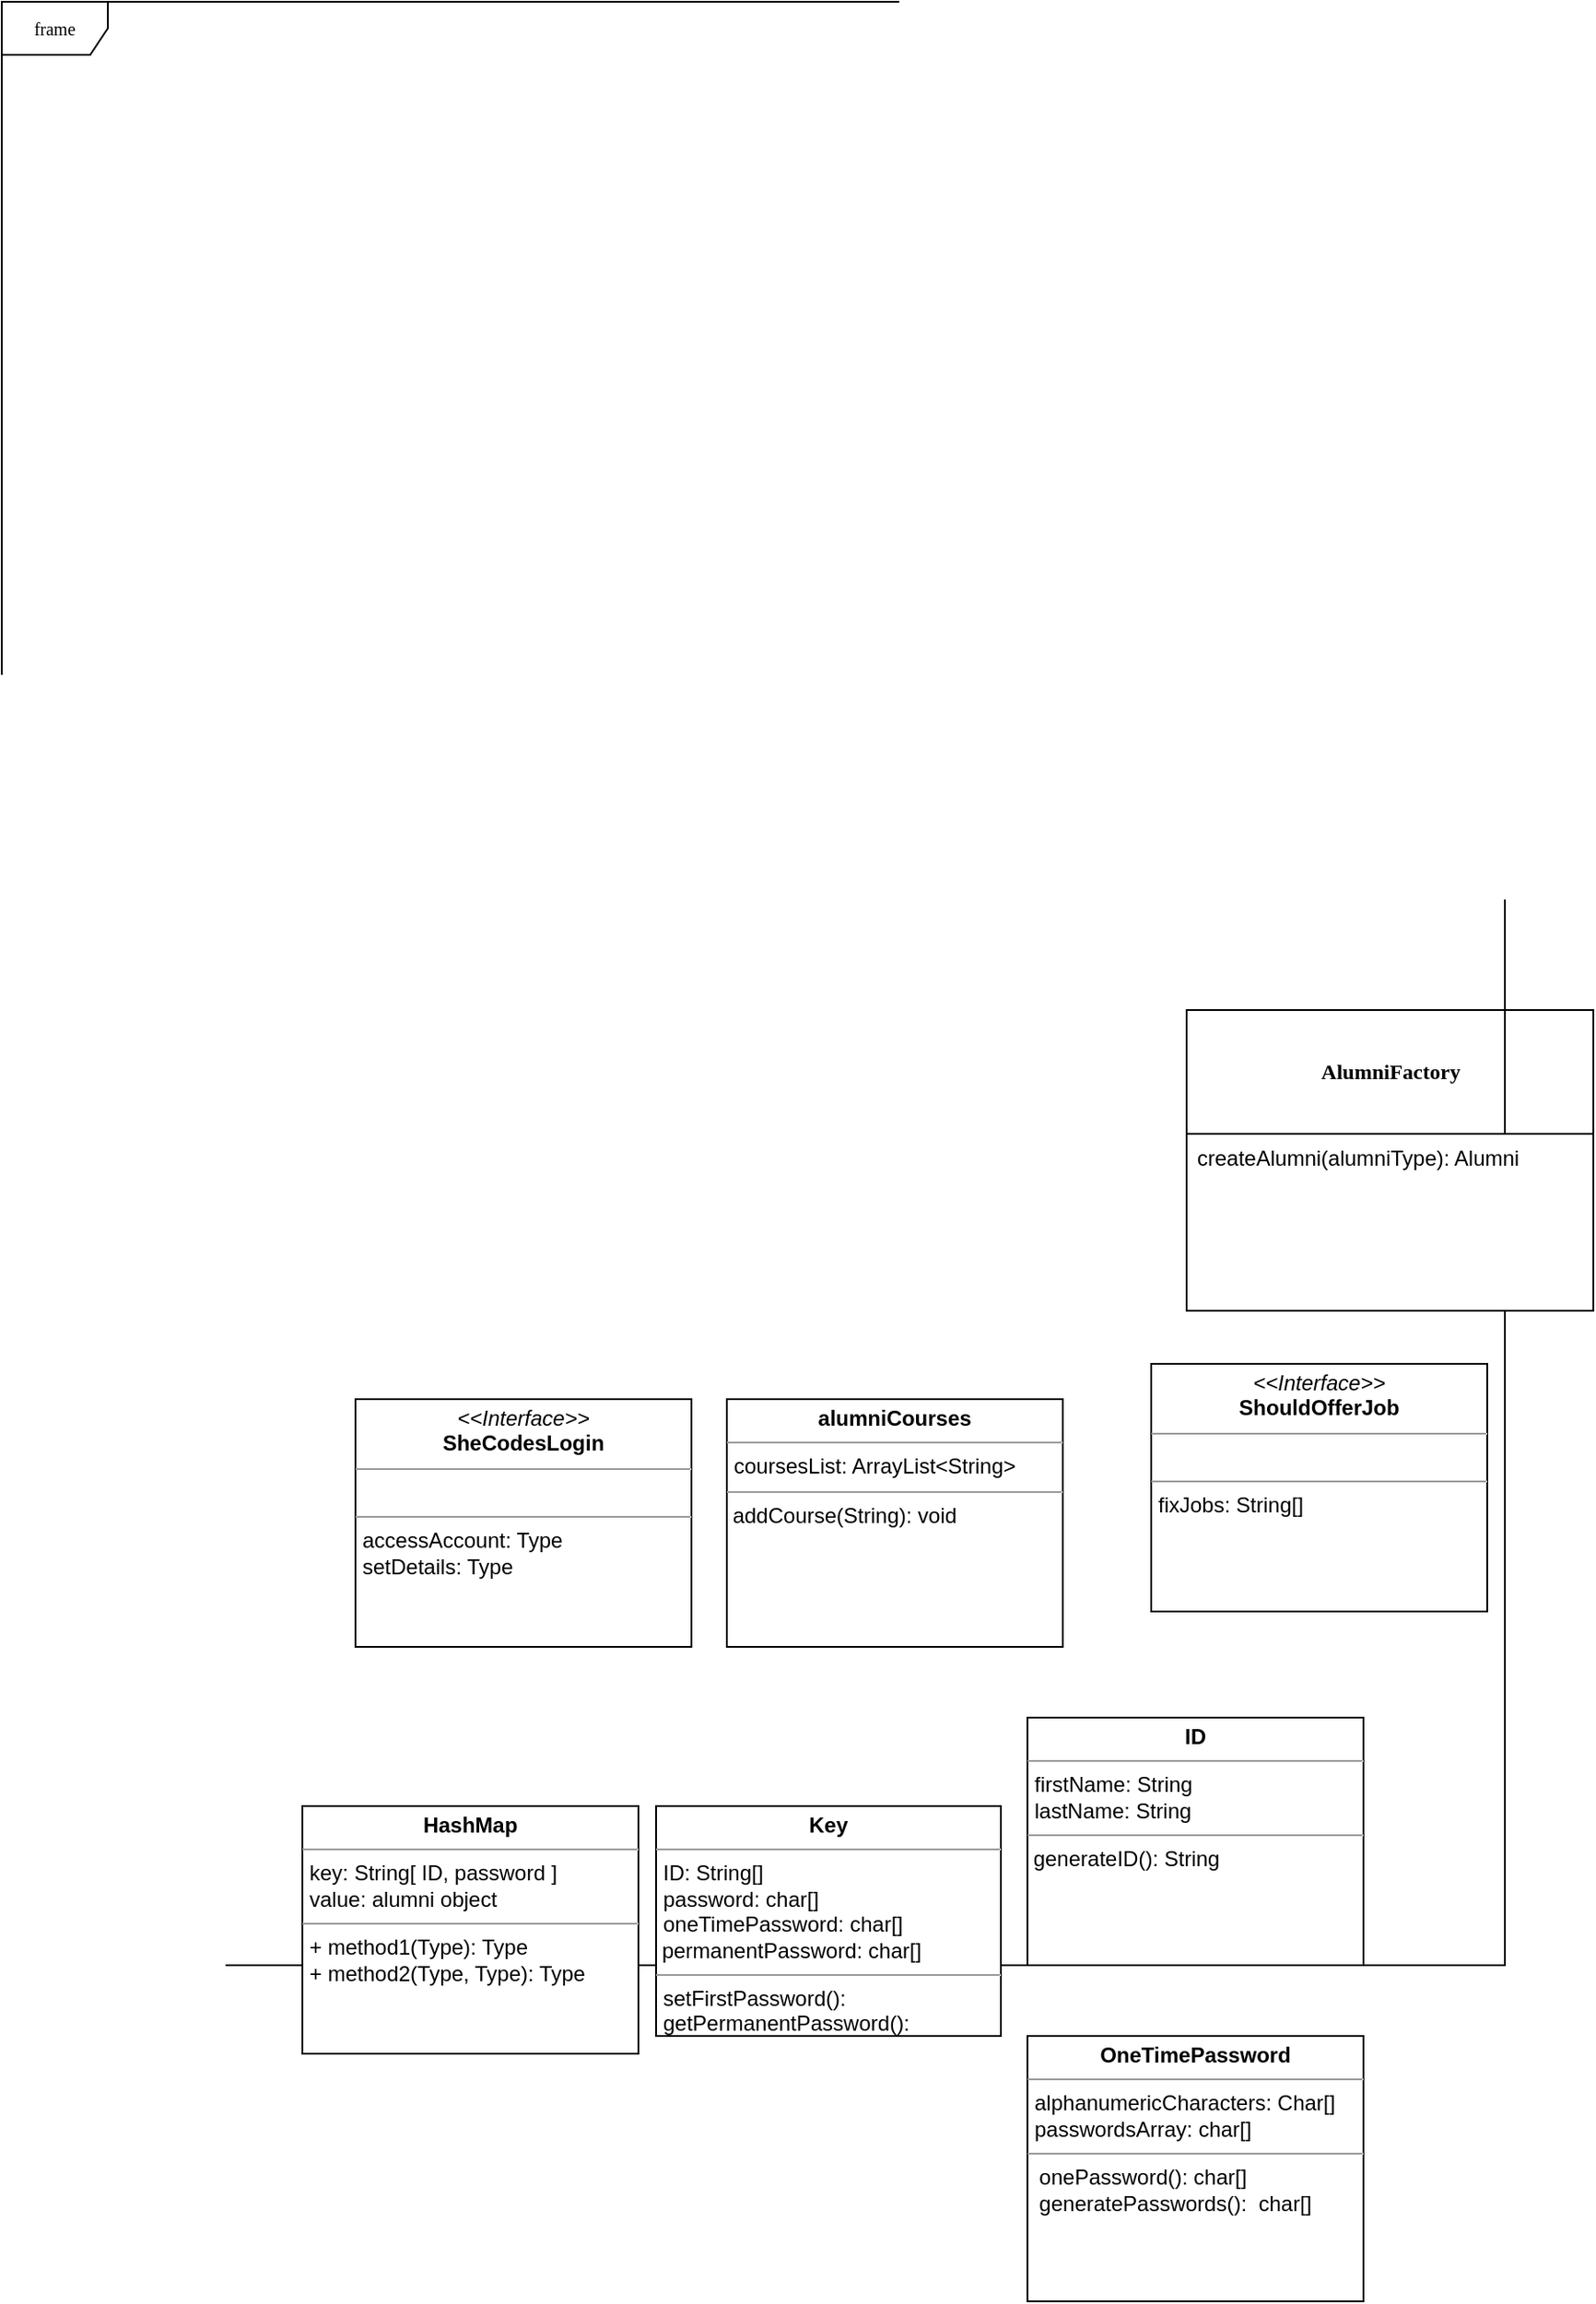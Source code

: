 <mxfile version="15.5.1" type="device" pages="2"><diagram name="Page-1" id="c4acf3e9-155e-7222-9cf6-157b1a14988f"><mxGraphModel dx="1632" dy="1536" grid="1" gridSize="10" guides="1" tooltips="1" connect="1" arrows="1" fold="1" page="1" pageScale="1" pageWidth="850" pageHeight="1100" background="#ffffff" math="0" shadow="0"><root><mxCell id="0"/><mxCell id="1" parent="0"/><mxCell id="17acba5748e5396b-1" value="frame" style="shape=umlFrame;whiteSpace=wrap;html=1;rounded=0;shadow=0;comic=0;labelBackgroundColor=none;strokeWidth=1;fontFamily=Verdana;fontSize=10;align=center;" parent="1" vertex="1"><mxGeometry x="-140" y="-220" width="850" height="1110" as="geometry"/></mxCell><mxCell id="5d2195bd80daf111-5" value="&lt;b&gt;&lt;font style=&quot;font-size: 12px&quot;&gt;AlumniFactory&lt;/font&gt;&lt;/b&gt;" style="swimlane;html=1;fontStyle=0;childLayout=stackLayout;horizontal=1;startSize=70;fillColor=none;horizontalStack=0;resizeParent=1;resizeLast=0;collapsible=1;marginBottom=0;swimlaneFillColor=#ffffff;rounded=0;shadow=0;comic=0;labelBackgroundColor=none;strokeWidth=1;fontFamily=Verdana;fontSize=10;align=center;" parent="1" vertex="1"><mxGeometry x="530" y="350" width="230" height="170" as="geometry"/></mxCell><mxCell id="5d2195bd80daf111-6" value="createAlumni(alumniType): Alumni&amp;nbsp;" style="text;html=1;strokeColor=none;fillColor=none;align=left;verticalAlign=top;spacingLeft=4;spacingRight=4;whiteSpace=wrap;overflow=hidden;rotatable=0;points=[[0,0.5],[1,0.5]];portConstraint=eastwest;" parent="5d2195bd80daf111-5" vertex="1"><mxGeometry y="70" width="230" height="60" as="geometry"/></mxCell><mxCell id="5d2195bd80daf111-19" value="&lt;p style=&quot;margin: 0px ; margin-top: 4px ; text-align: center&quot;&gt;&lt;span&gt;&lt;b&gt;OneTimePassword&lt;/b&gt;&lt;/span&gt;&lt;/p&gt;&lt;hr size=&quot;1&quot;&gt;&lt;p style=&quot;margin: 0px ; margin-left: 4px&quot;&gt;alphanumericCharacters: Char[]&lt;/p&gt;&lt;p style=&quot;margin: 0px ; margin-left: 4px&quot;&gt;passwordsArray: char[]&lt;br&gt;&lt;/p&gt;&lt;hr size=&quot;1&quot;&gt;&lt;span&gt;&amp;nbsp; onePassword&lt;/span&gt;&lt;span&gt;(): char[]&lt;br&gt;&lt;/span&gt;&amp;nbsp; generatePasswords():&amp;nbsp; char[]" style="verticalAlign=top;align=left;overflow=fill;fontSize=12;fontFamily=Helvetica;html=1;rounded=0;shadow=0;comic=0;labelBackgroundColor=none;strokeWidth=1" parent="1" vertex="1"><mxGeometry x="440" y="930" width="190" height="150" as="geometry"/></mxCell><mxCell id="tXPxkKQzqVKJK3ogouDl-1" value="&lt;p style=&quot;margin: 0px ; margin-top: 4px ; text-align: center&quot;&gt;&lt;b&gt;ID&lt;/b&gt;&lt;/p&gt;&lt;hr size=&quot;1&quot;&gt;&lt;p style=&quot;margin: 0px ; margin-left: 4px&quot;&gt;firstName: String&lt;/p&gt;&lt;p style=&quot;margin: 0px ; margin-left: 4px&quot;&gt;lastName: String&lt;/p&gt;&lt;hr size=&quot;1&quot;&gt;&amp;nbsp;generateID&lt;span&gt;(): String&lt;/span&gt;&lt;br&gt;&lt;p style=&quot;margin: 0px ; margin-left: 4px&quot;&gt;&lt;br&gt;&lt;/p&gt;" style="verticalAlign=top;align=left;overflow=fill;fontSize=12;fontFamily=Helvetica;html=1;rounded=0;shadow=0;comic=0;labelBackgroundColor=none;strokeWidth=1" parent="1" vertex="1"><mxGeometry x="440" y="750" width="190" height="140" as="geometry"/></mxCell><mxCell id="tXPxkKQzqVKJK3ogouDl-2" value="&lt;p style=&quot;margin: 0px ; margin-top: 4px ; text-align: center&quot;&gt;&lt;b&gt;HashMap&lt;/b&gt;&lt;/p&gt;&lt;hr size=&quot;1&quot;&gt;&lt;p style=&quot;margin: 0px ; margin-left: 4px&quot;&gt;key: String[ ID, password ]&lt;br&gt;value: alumni object&lt;/p&gt;&lt;hr size=&quot;1&quot;&gt;&lt;p style=&quot;margin: 0px ; margin-left: 4px&quot;&gt;+ method1(Type): Type&lt;br&gt;+ method2(Type, Type): Type&lt;/p&gt;" style="verticalAlign=top;align=left;overflow=fill;fontSize=12;fontFamily=Helvetica;html=1;rounded=0;shadow=0;comic=0;labelBackgroundColor=none;strokeWidth=1" parent="1" vertex="1"><mxGeometry x="30" y="800" width="190" height="140" as="geometry"/></mxCell><mxCell id="tXPxkKQzqVKJK3ogouDl-3" value="&lt;p style=&quot;margin: 0px ; margin-top: 4px ; text-align: center&quot;&gt;&lt;b&gt;Key&lt;/b&gt;&lt;/p&gt;&lt;hr size=&quot;1&quot;&gt;&lt;p style=&quot;margin: 0px ; margin-left: 4px&quot;&gt;ID: String[]&lt;br&gt;password: char[]&lt;/p&gt;&lt;p style=&quot;margin: 0px ; margin-left: 4px&quot;&gt;oneTimePassword: char[]&amp;nbsp;&lt;/p&gt;&lt;span&gt;&amp;nbsp;permanentPassword: char[]&amp;nbsp;&lt;/span&gt;&lt;span style=&quot;text-align: center&quot;&gt;&lt;br&gt;&lt;/span&gt;&lt;hr size=&quot;1&quot;&gt;&lt;p style=&quot;margin: 0px ; margin-left: 4px&quot;&gt;setFirstPassword():&amp;nbsp;&lt;/p&gt;&lt;p style=&quot;margin: 0px ; margin-left: 4px&quot;&gt;getPermanentPassword():&amp;nbsp;&amp;nbsp;&lt;br&gt;&lt;br&gt;&lt;/p&gt;" style="verticalAlign=top;align=left;overflow=fill;fontSize=12;fontFamily=Helvetica;html=1;rounded=0;shadow=0;comic=0;labelBackgroundColor=none;strokeWidth=1" parent="1" vertex="1"><mxGeometry x="230" y="800" width="195" height="130" as="geometry"/></mxCell><mxCell id="tXPxkKQzqVKJK3ogouDl-4" value="&lt;p style=&quot;margin: 0px ; margin-top: 4px ; text-align: center&quot;&gt;&lt;b&gt;alumniCourses&lt;/b&gt;&lt;/p&gt;&lt;hr size=&quot;1&quot;&gt;&lt;p style=&quot;margin: 0px ; margin-left: 4px&quot;&gt;coursesList: ArrayList&amp;lt;String&amp;gt;&lt;/p&gt;&lt;hr size=&quot;1&quot;&gt;&amp;nbsp;addCourse(String)&lt;span&gt;: void&lt;/span&gt;&lt;br&gt;&lt;p style=&quot;margin: 0px ; margin-left: 4px&quot;&gt;&lt;br&gt;&lt;/p&gt;" style="verticalAlign=top;align=left;overflow=fill;fontSize=12;fontFamily=Helvetica;html=1;rounded=0;shadow=0;comic=0;labelBackgroundColor=none;strokeWidth=1" parent="1" vertex="1"><mxGeometry x="270" y="570" width="190" height="140" as="geometry"/></mxCell><mxCell id="GY9fWn2r-ATMRWT1X-gq-1" value="&lt;p style=&quot;margin: 0px ; margin-top: 4px ; text-align: center&quot;&gt;&lt;i&gt;&amp;lt;&amp;lt;Interface&amp;gt;&amp;gt;&lt;/i&gt;&lt;br&gt;&lt;b&gt;SheCodesLogin&lt;/b&gt;&lt;/p&gt;&lt;hr size=&quot;1&quot;&gt;&lt;p style=&quot;margin: 0px ; margin-left: 4px&quot;&gt;&lt;br&gt;&lt;/p&gt;&lt;hr size=&quot;1&quot;&gt;&lt;p style=&quot;margin: 0px 0px 0px 4px&quot;&gt;accessAccount: Type&lt;br&gt;setDetails: Type&lt;/p&gt;&lt;p style=&quot;margin: 0px 0px 0px 4px&quot;&gt;&lt;br&gt;&lt;/p&gt;" style="verticalAlign=top;align=left;overflow=fill;fontSize=12;fontFamily=Helvetica;html=1;rounded=0;shadow=0;comic=0;labelBackgroundColor=none;strokeWidth=1" parent="1" vertex="1"><mxGeometry x="60" y="570" width="190" height="140" as="geometry"/></mxCell><mxCell id="GY9fWn2r-ATMRWT1X-gq-2" value="&lt;p style=&quot;margin: 0px ; margin-top: 4px ; text-align: center&quot;&gt;&lt;i&gt;&amp;lt;&amp;lt;Interface&amp;gt;&amp;gt;&lt;/i&gt;&lt;br&gt;&lt;b&gt;ShouldOfferJob&lt;/b&gt;&lt;/p&gt;&lt;hr size=&quot;1&quot;&gt;&lt;p style=&quot;margin: 0px ; margin-left: 4px&quot;&gt;&lt;br&gt;&lt;/p&gt;&lt;hr size=&quot;1&quot;&gt;&lt;p style=&quot;margin: 0px 0px 0px 4px&quot;&gt;fixJobs: String[]&lt;br&gt;&lt;br&gt;&lt;/p&gt;&lt;p style=&quot;margin: 0px 0px 0px 4px&quot;&gt;&lt;br&gt;&lt;/p&gt;" style="verticalAlign=top;align=left;overflow=fill;fontSize=12;fontFamily=Helvetica;html=1;rounded=0;shadow=0;comic=0;labelBackgroundColor=none;strokeWidth=1" parent="1" vertex="1"><mxGeometry x="510" y="550" width="190" height="140" as="geometry"/></mxCell></root></mxGraphModel></diagram><diagram id="j4pS7bdic_RYuNpvMIc9" name="Page-2"><mxGraphModel dx="1632" dy="436" grid="1" gridSize="10" guides="1" tooltips="1" connect="1" arrows="1" fold="1" page="1" pageScale="1" pageWidth="850" pageHeight="1100" math="0" shadow="0"><root><mxCell id="mjrfFmMrPfKqKWSh8Rt0-0"/><mxCell id="mjrfFmMrPfKqKWSh8Rt0-1" parent="mjrfFmMrPfKqKWSh8Rt0-0"/><mxCell id="Pwl3jbvxWybfxQCDmod2-1" value="&lt;p style=&quot;margin: 0px ; margin-top: 4px ; text-align: center&quot;&gt;&lt;i&gt;&amp;lt;&amp;lt;Interface&amp;gt;&amp;gt;&lt;/i&gt;&lt;/p&gt;&lt;p style=&quot;margin: 0px ; margin-top: 4px ; text-align: center&quot;&gt;&lt;i&gt;&lt;b&gt;User&lt;/b&gt;&lt;/i&gt;&lt;br&gt;&lt;/p&gt;&lt;p style=&quot;margin: 0px ; margin-left: 4px&quot;&gt;+ field1: Type&lt;br&gt;+ field2: Type&lt;/p&gt;&lt;hr size=&quot;1&quot;&gt;&lt;p style=&quot;margin: 0px ; margin-left: 4px&quot;&gt;+ method1(Type): Type&lt;br&gt;+ method2(Type, Type): Type&lt;/p&gt;" style="verticalAlign=top;align=left;overflow=fill;fontSize=12;fontFamily=Helvetica;html=1;" parent="mjrfFmMrPfKqKWSh8Rt0-1" vertex="1"><mxGeometry x="235" y="30" width="190" height="140" as="geometry"/></mxCell><mxCell id="Pwl3jbvxWybfxQCDmod2-6" value="Admin" style="swimlane;fontStyle=1;align=center;verticalAlign=top;childLayout=stackLayout;horizontal=1;startSize=26;horizontalStack=0;resizeParent=1;resizeParentMax=0;resizeLast=0;collapsible=1;marginBottom=0;" parent="mjrfFmMrPfKqKWSh8Rt0-1" vertex="1"><mxGeometry x="470" y="334" width="160" height="86" as="geometry"/></mxCell><mxCell id="Pwl3jbvxWybfxQCDmod2-7" value="+ field: type" style="text;strokeColor=none;fillColor=none;align=left;verticalAlign=top;spacingLeft=4;spacingRight=4;overflow=hidden;rotatable=0;points=[[0,0.5],[1,0.5]];portConstraint=eastwest;" parent="Pwl3jbvxWybfxQCDmod2-6" vertex="1"><mxGeometry y="26" width="160" height="26" as="geometry"/></mxCell><mxCell id="Pwl3jbvxWybfxQCDmod2-8" value="" style="line;strokeWidth=1;fillColor=none;align=left;verticalAlign=middle;spacingTop=-1;spacingLeft=3;spacingRight=3;rotatable=0;labelPosition=right;points=[];portConstraint=eastwest;" parent="Pwl3jbvxWybfxQCDmod2-6" vertex="1"><mxGeometry y="52" width="160" height="8" as="geometry"/></mxCell><mxCell id="Pwl3jbvxWybfxQCDmod2-9" value="+ method(type): type" style="text;strokeColor=none;fillColor=none;align=left;verticalAlign=top;spacingLeft=4;spacingRight=4;overflow=hidden;rotatable=0;points=[[0,0.5],[1,0.5]];portConstraint=eastwest;" parent="Pwl3jbvxWybfxQCDmod2-6" vertex="1"><mxGeometry y="60" width="160" height="26" as="geometry"/></mxCell><mxCell id="Pwl3jbvxWybfxQCDmod2-10" value="SheCodesManager" style="swimlane;fontStyle=1;align=center;verticalAlign=top;childLayout=stackLayout;horizontal=1;startSize=26;horizontalStack=0;resizeParent=1;resizeParentMax=0;resizeLast=0;collapsible=1;marginBottom=0;" parent="mjrfFmMrPfKqKWSh8Rt0-1" vertex="1"><mxGeometry x="400" y="200" width="160" height="86" as="geometry"/></mxCell><mxCell id="Pwl3jbvxWybfxQCDmod2-11" value="+ field: type" style="text;strokeColor=none;fillColor=none;align=left;verticalAlign=top;spacingLeft=4;spacingRight=4;overflow=hidden;rotatable=0;points=[[0,0.5],[1,0.5]];portConstraint=eastwest;" parent="Pwl3jbvxWybfxQCDmod2-10" vertex="1"><mxGeometry y="26" width="160" height="26" as="geometry"/></mxCell><mxCell id="Pwl3jbvxWybfxQCDmod2-12" value="" style="line;strokeWidth=1;fillColor=none;align=left;verticalAlign=middle;spacingTop=-1;spacingLeft=3;spacingRight=3;rotatable=0;labelPosition=right;points=[];portConstraint=eastwest;" parent="Pwl3jbvxWybfxQCDmod2-10" vertex="1"><mxGeometry y="52" width="160" height="8" as="geometry"/></mxCell><mxCell id="Pwl3jbvxWybfxQCDmod2-13" value="+ method(type): type" style="text;strokeColor=none;fillColor=none;align=left;verticalAlign=top;spacingLeft=4;spacingRight=4;overflow=hidden;rotatable=0;points=[[0,0.5],[1,0.5]];portConstraint=eastwest;" parent="Pwl3jbvxWybfxQCDmod2-10" vertex="1"><mxGeometry y="60" width="160" height="26" as="geometry"/></mxCell><mxCell id="Pwl3jbvxWybfxQCDmod2-14" value="SheCodeMentor" style="swimlane;fontStyle=1;align=center;verticalAlign=top;childLayout=stackLayout;horizontal=1;startSize=26;horizontalStack=0;resizeParent=1;resizeParentMax=0;resizeLast=0;collapsible=1;marginBottom=0;" parent="mjrfFmMrPfKqKWSh8Rt0-1" vertex="1"><mxGeometry x="220" y="200" width="160" height="86" as="geometry"><mxRectangle x="220" y="200" width="120" height="26" as="alternateBounds"/></mxGeometry></mxCell><mxCell id="Pwl3jbvxWybfxQCDmod2-15" value="+ field: type" style="text;strokeColor=none;fillColor=none;align=left;verticalAlign=top;spacingLeft=4;spacingRight=4;overflow=hidden;rotatable=0;points=[[0,0.5],[1,0.5]];portConstraint=eastwest;" parent="Pwl3jbvxWybfxQCDmod2-14" vertex="1"><mxGeometry y="26" width="160" height="26" as="geometry"/></mxCell><mxCell id="Pwl3jbvxWybfxQCDmod2-16" value="" style="line;strokeWidth=1;fillColor=none;align=left;verticalAlign=middle;spacingTop=-1;spacingLeft=3;spacingRight=3;rotatable=0;labelPosition=right;points=[];portConstraint=eastwest;" parent="Pwl3jbvxWybfxQCDmod2-14" vertex="1"><mxGeometry y="52" width="160" height="8" as="geometry"/></mxCell><mxCell id="Pwl3jbvxWybfxQCDmod2-17" value="+ method(type): type" style="text;strokeColor=none;fillColor=none;align=left;verticalAlign=top;spacingLeft=4;spacingRight=4;overflow=hidden;rotatable=0;points=[[0,0.5],[1,0.5]];portConstraint=eastwest;" parent="Pwl3jbvxWybfxQCDmod2-14" vertex="1"><mxGeometry y="60" width="160" height="26" as="geometry"/></mxCell><mxCell id="2HWaDgpVWY9JSE4TJmAF-0" value="UserFactory" style="swimlane;fontStyle=1;align=center;verticalAlign=top;childLayout=stackLayout;horizontal=1;startSize=26;horizontalStack=0;resizeParent=1;resizeParentMax=0;resizeLast=0;collapsible=1;marginBottom=0;" parent="mjrfFmMrPfKqKWSh8Rt0-1" vertex="1"><mxGeometry x="670" y="210" width="160" height="86" as="geometry"/></mxCell><mxCell id="2HWaDgpVWY9JSE4TJmAF-1" value="+ field: type" style="text;strokeColor=none;fillColor=none;align=left;verticalAlign=top;spacingLeft=4;spacingRight=4;overflow=hidden;rotatable=0;points=[[0,0.5],[1,0.5]];portConstraint=eastwest;" parent="2HWaDgpVWY9JSE4TJmAF-0" vertex="1"><mxGeometry y="26" width="160" height="26" as="geometry"/></mxCell><mxCell id="2HWaDgpVWY9JSE4TJmAF-2" value="" style="line;strokeWidth=1;fillColor=none;align=left;verticalAlign=middle;spacingTop=-1;spacingLeft=3;spacingRight=3;rotatable=0;labelPosition=right;points=[];portConstraint=eastwest;" parent="2HWaDgpVWY9JSE4TJmAF-0" vertex="1"><mxGeometry y="52" width="160" height="8" as="geometry"/></mxCell><mxCell id="2HWaDgpVWY9JSE4TJmAF-3" value="getUser(): user" style="text;strokeColor=none;fillColor=none;align=left;verticalAlign=top;spacingLeft=4;spacingRight=4;overflow=hidden;rotatable=0;points=[[0,0.5],[1,0.5]];portConstraint=eastwest;" parent="2HWaDgpVWY9JSE4TJmAF-0" vertex="1"><mxGeometry y="60" width="160" height="26" as="geometry"/></mxCell><mxCell id="2HWaDgpVWY9JSE4TJmAF-8" value="creates" style="html=1;shadow=0;dashed=0;align=center;verticalAlign=middle;shape=mxgraph.arrows2.arrow;dy=0.6;dx=40;flipH=1;notch=0;fillColor=none;" parent="mjrfFmMrPfKqKWSh8Rt0-1" vertex="1"><mxGeometry x="570" y="221" width="90" height="44" as="geometry"/></mxCell><mxCell id="2HWaDgpVWY9JSE4TJmAF-9" value="UserFactoryPattern" style="swimlane;fontStyle=1;align=center;verticalAlign=top;childLayout=stackLayout;horizontal=1;startSize=26;horizontalStack=0;resizeParent=1;resizeParentMax=0;resizeLast=0;collapsible=1;marginBottom=0;fillColor=none;" parent="mjrfFmMrPfKqKWSh8Rt0-1" vertex="1"><mxGeometry x="660" y="50" width="160" height="86" as="geometry"/></mxCell><mxCell id="2HWaDgpVWY9JSE4TJmAF-10" value="+ field: type" style="text;strokeColor=none;fillColor=none;align=left;verticalAlign=top;spacingLeft=4;spacingRight=4;overflow=hidden;rotatable=0;points=[[0,0.5],[1,0.5]];portConstraint=eastwest;" parent="2HWaDgpVWY9JSE4TJmAF-9" vertex="1"><mxGeometry y="26" width="160" height="26" as="geometry"/></mxCell><mxCell id="2HWaDgpVWY9JSE4TJmAF-11" value="" style="line;strokeWidth=1;fillColor=none;align=left;verticalAlign=middle;spacingTop=-1;spacingLeft=3;spacingRight=3;rotatable=0;labelPosition=right;points=[];portConstraint=eastwest;" parent="2HWaDgpVWY9JSE4TJmAF-9" vertex="1"><mxGeometry y="52" width="160" height="8" as="geometry"/></mxCell><mxCell id="2HWaDgpVWY9JSE4TJmAF-12" value="+main (type): void" style="text;strokeColor=none;fillColor=none;align=left;verticalAlign=top;spacingLeft=4;spacingRight=4;overflow=hidden;rotatable=0;points=[[0,0.5],[1,0.5]];portConstraint=eastwest;" parent="2HWaDgpVWY9JSE4TJmAF-9" vertex="1"><mxGeometry y="60" width="160" height="26" as="geometry"/></mxCell><mxCell id="2HWaDgpVWY9JSE4TJmAF-13" value="asks" style="shape=singleArrow;direction=south;whiteSpace=wrap;html=1;fillColor=none;" parent="mjrfFmMrPfKqKWSh8Rt0-1" vertex="1"><mxGeometry x="730" y="150" width="60" height="50" as="geometry"/></mxCell><mxCell id="xl6py0WF3MSWz30__B27-0" value="SheCodesGraduate" style="swimlane;fontStyle=1;align=center;verticalAlign=top;childLayout=stackLayout;horizontal=1;startSize=26;horizontalStack=0;resizeParent=1;resizeParentMax=0;resizeLast=0;collapsible=1;marginBottom=0;strokeColor=#000000;" parent="mjrfFmMrPfKqKWSh8Rt0-1" vertex="1"><mxGeometry x="640" y="330" width="180" height="86" as="geometry"/></mxCell><mxCell id="xl6py0WF3MSWz30__B27-1" value="+ field: type" style="text;strokeColor=none;fillColor=none;align=left;verticalAlign=top;spacingLeft=4;spacingRight=4;overflow=hidden;rotatable=0;points=[[0,0.5],[1,0.5]];portConstraint=eastwest;" parent="xl6py0WF3MSWz30__B27-0" vertex="1"><mxGeometry y="26" width="180" height="26" as="geometry"/></mxCell><mxCell id="xl6py0WF3MSWz30__B27-2" value="" style="line;strokeWidth=1;fillColor=none;align=left;verticalAlign=middle;spacingTop=-1;spacingLeft=3;spacingRight=3;rotatable=0;labelPosition=right;points=[];portConstraint=eastwest;" parent="xl6py0WF3MSWz30__B27-0" vertex="1"><mxGeometry y="52" width="180" height="8" as="geometry"/></mxCell><mxCell id="xl6py0WF3MSWz30__B27-3" value="+ method(type): type" style="text;strokeColor=none;fillColor=none;align=left;verticalAlign=top;spacingLeft=4;spacingRight=4;overflow=hidden;rotatable=0;points=[[0,0.5],[1,0.5]];portConstraint=eastwest;" parent="xl6py0WF3MSWz30__B27-0" vertex="1"><mxGeometry y="60" width="180" height="26" as="geometry"/></mxCell><mxCell id="eye0zxd_ZrzAzEZ4qH8a-0" value="SheCodeAlly" style="swimlane;fontStyle=1;align=center;verticalAlign=top;childLayout=stackLayout;horizontal=1;startSize=26;horizontalStack=0;resizeParent=1;resizeParentMax=0;resizeLast=0;collapsible=1;marginBottom=0;" parent="mjrfFmMrPfKqKWSh8Rt0-1" vertex="1"><mxGeometry x="280" y="320" width="180" height="86" as="geometry"/></mxCell><mxCell id="eye0zxd_ZrzAzEZ4qH8a-1" value="+ field: type" style="text;strokeColor=none;fillColor=none;align=left;verticalAlign=top;spacingLeft=4;spacingRight=4;overflow=hidden;rotatable=0;points=[[0,0.5],[1,0.5]];portConstraint=eastwest;" parent="eye0zxd_ZrzAzEZ4qH8a-0" vertex="1"><mxGeometry y="26" width="180" height="26" as="geometry"/></mxCell><mxCell id="eye0zxd_ZrzAzEZ4qH8a-2" value="" style="line;strokeWidth=1;fillColor=none;align=left;verticalAlign=middle;spacingTop=-1;spacingLeft=3;spacingRight=3;rotatable=0;labelPosition=right;points=[];portConstraint=eastwest;" parent="eye0zxd_ZrzAzEZ4qH8a-0" vertex="1"><mxGeometry y="52" width="180" height="8" as="geometry"/></mxCell><mxCell id="eye0zxd_ZrzAzEZ4qH8a-3" value="+ method(type): type" style="text;strokeColor=none;fillColor=none;align=left;verticalAlign=top;spacingLeft=4;spacingRight=4;overflow=hidden;rotatable=0;points=[[0,0.5],[1,0.5]];portConstraint=eastwest;" parent="eye0zxd_ZrzAzEZ4qH8a-0" vertex="1"><mxGeometry y="60" width="180" height="26" as="geometry"/></mxCell><mxCell id="1R9yjlSZ-I57EmLttcgS-0" value="&lt;p style=&quot;margin: 0px ; margin-top: 4px ; text-align: center&quot;&gt;&lt;i&gt;&amp;lt;&amp;lt;Interface&amp;gt;&amp;gt;&lt;/i&gt;&lt;br&gt;&lt;b&gt;RegisterNewGrad&lt;/b&gt;&lt;/p&gt;&lt;hr size=&quot;1&quot;&gt;&lt;p style=&quot;margin: 0px ; margin-left: 4px&quot;&gt;&lt;br&gt;&lt;/p&gt;&lt;hr size=&quot;1&quot;&gt;&lt;p style=&quot;margin: 0px 0px 0px 4px&quot;&gt;+ generateID: Type&lt;br&gt;+ generateOTP: Type&lt;/p&gt;&lt;p style=&quot;margin: 0px 0px 0px 4px&quot;&gt;+ genereteCoursesList&lt;/p&gt;" style="verticalAlign=top;align=left;overflow=fill;fontSize=12;fontFamily=Helvetica;html=1;rounded=0;shadow=0;comic=0;labelBackgroundColor=none;strokeWidth=1" parent="mjrfFmMrPfKqKWSh8Rt0-1" vertex="1"><mxGeometry x="20" y="40" width="190" height="140" as="geometry"/></mxCell><mxCell id="U-9VrNVcRXyUmbS2SYqC-0" value="SheCodesAlumnus" style="swimlane;fontStyle=1;align=center;verticalAlign=top;childLayout=stackLayout;horizontal=1;startSize=26;horizontalStack=0;resizeParent=1;resizeParentMax=0;resizeLast=0;collapsible=1;marginBottom=0;" parent="mjrfFmMrPfKqKWSh8Rt0-1" vertex="1"><mxGeometry x="-20" y="200" width="230" height="310" as="geometry"/></mxCell><mxCell id="U-9VrNVcRXyUmbS2SYqC-1" value="oneTimePassword: String&lt;br&gt;&amp;nbsp;" style="text;html=1;strokeColor=none;fillColor=none;align=left;verticalAlign=top;spacingLeft=4;spacingRight=4;whiteSpace=wrap;overflow=hidden;rotatable=0;points=[[0,0.5],[1,0.5]];portConstraint=eastwest;" parent="U-9VrNVcRXyUmbS2SYqC-0" vertex="1"><mxGeometry y="26" width="230" height="26" as="geometry"/></mxCell><mxCell id="U-9VrNVcRXyUmbS2SYqC-2" value="permanentPassword: String&lt;br&gt;&amp;nbsp;" style="text;html=1;strokeColor=none;fillColor=none;align=left;verticalAlign=top;spacingLeft=4;spacingRight=4;whiteSpace=wrap;overflow=hidden;rotatable=0;points=[[0,0.5],[1,0.5]];portConstraint=eastwest;" parent="U-9VrNVcRXyUmbS2SYqC-0" vertex="1"><mxGeometry y="52" width="230" height="26" as="geometry"/></mxCell><mxCell id="U-9VrNVcRXyUmbS2SYqC-3" value="&lt;span&gt;finishedCourses: ArrayList&amp;lt;String&amp;gt;&lt;br&gt;&lt;br&gt;&lt;/span&gt;&lt;hr&gt;" style="text;html=1;strokeColor=none;fillColor=none;align=left;verticalAlign=top;spacingLeft=4;spacingRight=4;whiteSpace=wrap;overflow=hidden;rotatable=0;points=[[0,0.5],[1,0.5]];portConstraint=eastwest;" parent="U-9VrNVcRXyUmbS2SYqC-0" vertex="1"><mxGeometry y="78" width="230" height="32" as="geometry"/></mxCell><mxCell id="U-9VrNVcRXyUmbS2SYqC-4" value="&lt;span&gt;linkedinProfileLink: String&lt;br&gt;&lt;br&gt;&lt;/span&gt;&lt;hr&gt;" style="text;html=1;strokeColor=none;fillColor=none;align=left;verticalAlign=top;spacingLeft=4;spacingRight=4;whiteSpace=wrap;overflow=hidden;rotatable=0;points=[[0,0.5],[1,0.5]];portConstraint=eastwest;" parent="U-9VrNVcRXyUmbS2SYqC-0" vertex="1"><mxGeometry y="110" width="230" height="32" as="geometry"/></mxCell><mxCell id="U-9VrNVcRXyUmbS2SYqC-5" value="&lt;span&gt;jobSearchStatus: String&lt;br&gt;&lt;/span&gt;&lt;hr&gt;" style="text;html=1;strokeColor=none;fillColor=none;align=left;verticalAlign=top;spacingLeft=4;spacingRight=4;whiteSpace=wrap;overflow=hidden;rotatable=0;points=[[0,0.5],[1,0.5]];portConstraint=eastwest;" parent="U-9VrNVcRXyUmbS2SYqC-0" vertex="1"><mxGeometry y="142" width="230" height="32" as="geometry"/></mxCell><mxCell id="U-9VrNVcRXyUmbS2SYqC-6" value="&lt;span&gt;matchJobs: String[]&lt;br&gt;&lt;/span&gt;&lt;hr&gt;" style="text;html=1;fillColor=none;align=left;verticalAlign=top;spacingLeft=4;spacingRight=4;whiteSpace=wrap;overflow=hidden;rotatable=0;points=[[0,0.5],[1,0.5]];portConstraint=eastwest;" parent="U-9VrNVcRXyUmbS2SYqC-0" vertex="1"><mxGeometry y="174" width="230" height="32" as="geometry"/></mxCell><mxCell id="U-9VrNVcRXyUmbS2SYqC-7" value="&lt;span&gt;mentorOfCourses: String[]&lt;br&gt;&lt;br&gt;&lt;/span&gt;&lt;hr&gt;" style="text;html=1;strokeColor=none;fillColor=none;align=left;verticalAlign=top;spacingLeft=4;spacingRight=4;whiteSpace=wrap;overflow=hidden;rotatable=0;points=[[0,0.5],[1,0.5]];portConstraint=eastwest;" parent="U-9VrNVcRXyUmbS2SYqC-0" vertex="1"><mxGeometry y="206" width="230" height="32" as="geometry"/></mxCell><mxCell id="U-9VrNVcRXyUmbS2SYqC-8" value="" style="line;strokeWidth=1;fillColor=none;align=left;verticalAlign=middle;spacingTop=-1;spacingLeft=3;spacingRight=3;rotatable=0;labelPosition=right;points=[];portConstraint=eastwest;" parent="U-9VrNVcRXyUmbS2SYqC-0" vertex="1"><mxGeometry y="238" width="230" height="8" as="geometry"/></mxCell><mxCell id="U-9VrNVcRXyUmbS2SYqC-9" value="addCourseToList: void" style="text;html=1;fillColor=none;align=left;verticalAlign=top;spacingLeft=4;spacingRight=4;whiteSpace=wrap;overflow=hidden;rotatable=0;points=[[0,0.5],[1,0.5]];portConstraint=eastwest;" parent="U-9VrNVcRXyUmbS2SYqC-0" vertex="1"><mxGeometry y="246" width="230" height="32" as="geometry"/></mxCell><mxCell id="U-9VrNVcRXyUmbS2SYqC-10" value="&lt;span&gt;requestToBeMentorOfCourses: String[]&lt;br&gt;&lt;br&gt;&lt;/span&gt;&lt;hr&gt;" style="text;html=1;strokeColor=none;fillColor=none;align=left;verticalAlign=top;spacingLeft=4;spacingRight=4;whiteSpace=wrap;overflow=hidden;rotatable=0;points=[[0,0.5],[1,0.5]];portConstraint=eastwest;" parent="U-9VrNVcRXyUmbS2SYqC-0" vertex="1"><mxGeometry y="278" width="230" height="32" as="geometry"/></mxCell></root></mxGraphModel></diagram></mxfile>